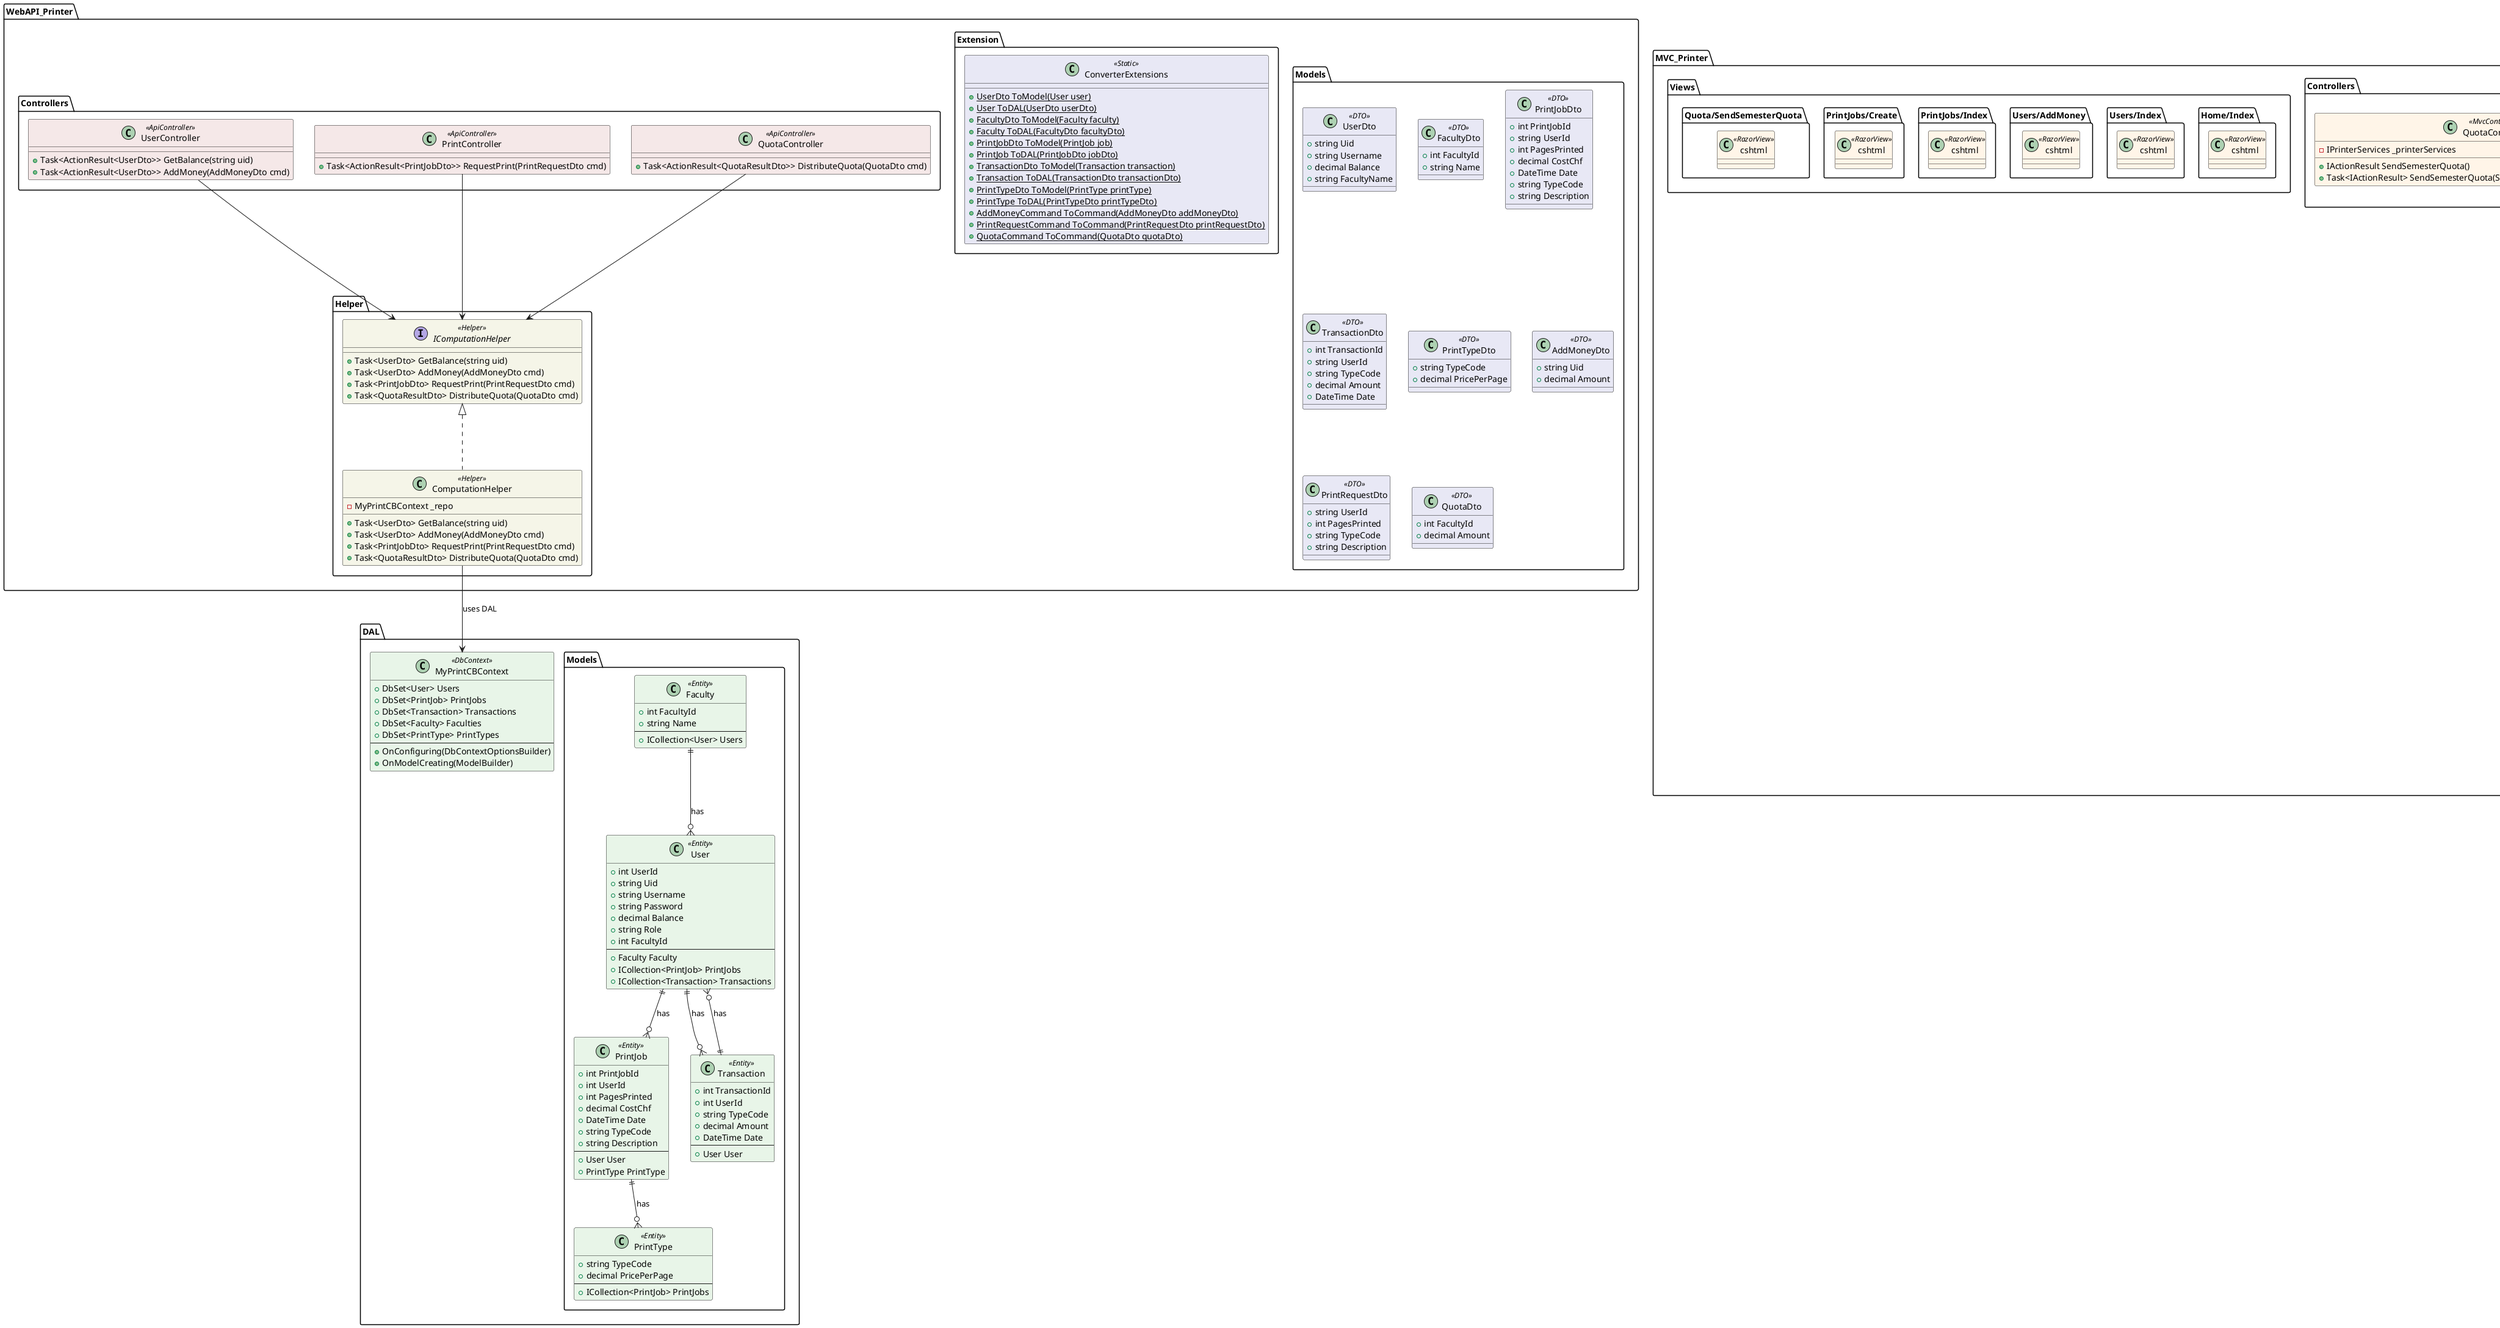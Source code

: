 @startuml Printer - Clean Architecture MVC + Helper only DAL access

!define ENTITY_COLOR #E8F5E8
!define DTO_COLOR #E8E8F5
!define CONTROLLER_COLOR #F5E8E8
!define SERVICE_COLOR #F5F5E8
!define VIEW_COLOR #FFF5E8

package "DAL.Models" {
    class User <<Entity>> ENTITY_COLOR {
        + int UserId
        + string Uid
        + string Username
        + string Password
        + decimal Balance
        + string Role
        + int FacultyId
        --
        + Faculty Faculty
        + ICollection<PrintJob> PrintJobs
        + ICollection<Transaction> Transactions
    }
    class Faculty <<Entity>> ENTITY_COLOR {
        + int FacultyId
        + string Name
        --
        + ICollection<User> Users
    }
    class PrintJob <<Entity>> ENTITY_COLOR {
        + int PrintJobId
        + int UserId
        + int PagesPrinted
        + decimal CostChf
        + DateTime Date
        + string TypeCode
        + string Description
        --
        + User User
        + PrintType PrintType
    }
    class Transaction <<Entity>> ENTITY_COLOR {
        + int TransactionId
        + int UserId
        + string TypeCode
        + decimal Amount
        + DateTime Date
        --
        + User User
    }
    class PrintType <<Entity>> ENTITY_COLOR {
        + string TypeCode
        + decimal PricePerPage
        --
        + ICollection<PrintJob> PrintJobs
    }
}

package "DAL" {
    class MyPrintCBContext <<DbContext>> ENTITY_COLOR {
        + DbSet<User> Users
        + DbSet<PrintJob> PrintJobs
        + DbSet<Transaction> Transactions
        + DbSet<Faculty> Faculties
        + DbSet<PrintType> PrintTypes
        --
        + OnConfiguring(DbContextOptionsBuilder)
        + OnModelCreating(ModelBuilder)
    }
}

package "WebAPI_Printer.Models" {
    class UserDto <<DTO>> DTO_COLOR {
        + string Uid
        + string Username
        + decimal Balance
        + string FacultyName
    }
    class FacultyDto <<DTO>> DTO_COLOR {
        + int FacultyId
        + string Name
    }
    class PrintJobDto <<DTO>> DTO_COLOR {
        + int PrintJobId
        + string UserId
        + int PagesPrinted
        + decimal CostChf
        + DateTime Date
        + string TypeCode
        + string Description
    }
    class TransactionDto <<DTO>> DTO_COLOR {
        + int TransactionId
        + string UserId
        + string TypeCode
        + decimal Amount
        + DateTime Date
    }
    class PrintTypeDto <<DTO>> DTO_COLOR {
        + string TypeCode
        + decimal PricePerPage
    }
    class AddMoneyDto <<DTO>> DTO_COLOR {
        + string Uid
        + decimal Amount
    }

    class PrintRequestDto <<DTO>> DTO_COLOR {
        + string UserId
        + int PagesPrinted
        + string TypeCode
        + string Description
    }
    class QuotaDto <<DTO>> DTO_COLOR {
        + int FacultyId
        + decimal Amount
    }
}

package "WebAPI_Printer.Extension" {
    class ConverterExtensions <<Static>> DTO_COLOR {
        + {static} UserDto ToModel(User user)
        + {static} User ToDAL(UserDto userDto)
        + {static} FacultyDto ToModel(Faculty faculty)
        + {static} Faculty ToDAL(FacultyDto facultyDto)
        + {static} PrintJobDto ToModel(PrintJob job)
        + {static} PrintJob ToDAL(PrintJobDto jobDto)
        + {static} TransactionDto ToModel(Transaction transaction)
        + {static} Transaction ToDAL(TransactionDto transactionDto)
        + {static} PrintTypeDto ToModel(PrintType printType)
        + {static} PrintType ToDAL(PrintTypeDto printTypeDto)
        + {static} AddMoneyCommand ToCommand(AddMoneyDto addMoneyDto)
        + {static} PrintRequestCommand ToCommand(PrintRequestDto printRequestDto)
        + {static} QuotaCommand ToCommand(QuotaDto quotaDto)
    }
}

package "WebAPI_Printer.Helper" {
    interface IComputationHelper <<Helper>> SERVICE_COLOR {
        + Task<UserDto> GetBalance(string uid)
        + Task<UserDto> AddMoney(AddMoneyDto cmd)
        + Task<PrintJobDto> RequestPrint(PrintRequestDto cmd)
        + Task<QuotaResultDto> DistributeQuota(QuotaDto cmd)
    }
    class ComputationHelper <<Helper>> SERVICE_COLOR {
        - MyPrintCBContext _repo
        + Task<UserDto> GetBalance(string uid)
        + Task<UserDto> AddMoney(AddMoneyDto cmd)
        + Task<PrintJobDto> RequestPrint(PrintRequestDto cmd)
        + Task<QuotaResultDto> DistributeQuota(QuotaDto cmd)
    }
    IComputationHelper <|.. ComputationHelper
    ComputationHelper --> MyPrintCBContext : "uses DAL"
}

package "WebAPI_Printer.Controllers" {
    class UserController <<ApiController>> CONTROLLER_COLOR {
        + Task<ActionResult<UserDto>> GetBalance(string uid)
        + Task<ActionResult<UserDto>> AddMoney(AddMoneyDto cmd)
    }
    class PrintController <<ApiController>> CONTROLLER_COLOR {
        + Task<ActionResult<PrintJobDto>> RequestPrint(PrintRequestDto cmd)
    }
    class QuotaController <<ApiController>> CONTROLLER_COLOR {
        + Task<ActionResult<QuotaResultDto>> DistributeQuota(QuotaDto cmd)
    }
}

' Relations entre les controllers et le helper
UserController --> IComputationHelper
PrintController --> IComputationHelper
QuotaController --> IComputationHelper

' Entity relations
User ||--o{ PrintJob : "has"
User ||--o{ Transaction : "has"
Faculty ||--o{ User : "has"
PrintJob ||--o{ PrintType : "has"
Transaction ||--o{ User : "has"

package "MVC_Printer.Controllers" {
    class HomeController <<MvcController>> VIEW_COLOR {
        + IActionResult Index()
        + IActionResult Error()
    }
    class UsersController <<MvcController>> VIEW_COLOR {
        - IPrinterServices _printerServices
        + Task<IActionResult> Index()
        + Task<IActionResult> Details(string uid)
        + IActionResult AddMoney()
        + Task<IActionResult> AddMoney(AddMoneyViewModel model)
    }
    class PrintJobsController <<MvcController>> VIEW_COLOR {
        - IPrinterServices _printerServices
        + Task<IActionResult> Index()
        + Task<IActionResult> Create()
        + Task<IActionResult> Create(PrintJobViewModel model)
    }

    class QuotaController <<MvcController>> VIEW_COLOR {
        - IPrinterServices _printerServices
        + IActionResult SendSemesterQuota()
        + Task<IActionResult> SendSemesterQuota(SendSemesterQuotaViewModel model)
    }
}

package "MVC_Printer.Services" {
    interface IPrinterServices <<Service>> SERVICE_COLOR {
        + Task<List<UserViewModel>> GetUsers()
        + Task<UserViewModel> GetUser(string uid)
        + Task<UserViewModel> AddMoney(AddMoneyViewModel model)
        + Task<List<PrintJobViewModel>> GetPrintJobs()
        + Task<PrintJobViewModel> RequestPrint(PrintJobRequestViewModel model)
        + Task SendSemesterQuota(SendSemesterQuotaViewModel model)
    }
    class PrinterServices <<Service>> SERVICE_COLOR {
        - HttpClient _client
        - string _baseUrl
        + Task<List<UserViewModel>> GetUsers()
        + Task<UserViewModel> GetUser(string uid)
        + Task<UserViewModel> AddMoney(AddMoneyViewModel model)
        + Task<List<PrintJobViewModel>> GetPrintJobs()
        + Task<PrintJobViewModel> RequestPrint(PrintJobRequestViewModel model)
        + Task SendSemesterQuota(SendSemesterQuotaViewModel model)
    }
    IPrinterServices <|.. PrinterServices
}

package "MVC_Printer.Models" {
    class UserViewModel <<ViewModel>> VIEW_COLOR {
        + string Uid
        + string Username
        + decimal Balance
        + string FacultyName
    }
    class PrintJobViewModel <<ViewModel>> VIEW_COLOR {
        + int PrintJobId
        + string UserId
        + int PagesPrinted
        + decimal CostChf
        + DateTime Date
        + string TypeCode
        + string Description
    }

    class PrintJobRequestViewModel <<ViewModel>> VIEW_COLOR {
        + string UserId
        + int PagesPrinted
        + string TypeCode
        + string Description
    }
    class AddMoneyViewModel <<ViewModel>> VIEW_COLOR {
        + string Uid
        + decimal Amount
    }

    class SendSemesterQuotaViewModel <<ViewModel>> VIEW_COLOR {
        + int FacultyId
        + decimal Amount
    }
    class ErrorViewModel <<ViewModel>> VIEW_COLOR {
        + string RequestId
        + bool ShowRequestId
    }
}

package "MVC_Printer.Views" {
    class "Home/Index.cshtml" <<RazorView>> VIEW_COLOR
    class "Users/Index.cshtml" <<RazorView>> VIEW_COLOR
    class "Users/AddMoney.cshtml" <<RazorView>> VIEW_COLOR
    class "PrintJobs/Index.cshtml" <<RazorView>> VIEW_COLOR
    class "PrintJobs/Create.cshtml" <<RazorView>> VIEW_COLOR
    class "Quota/SendSemesterQuota.cshtml" <<RazorView>> VIEW_COLOR
}

' MVC relation
PrinterServices --> "WebAPI via HttpClient" : "calls"
UsersController --> IPrinterServices : "uses"
PrintJobsController --> IPrinterServices : "uses"
QuotaController --> IPrinterServices : "uses"

' MVC View relations
PrinterServices ..> UserViewModel : "uses"
PrinterServices ..> PrintJobViewModel : "uses"
PrinterServices ..> PrintJobRequestViewModel : "uses"
PrinterServices ..> SendSemesterQuotaViewModel : "uses"
PrinterServices ..> AddMoneyViewModel : "uses"

@enduml
